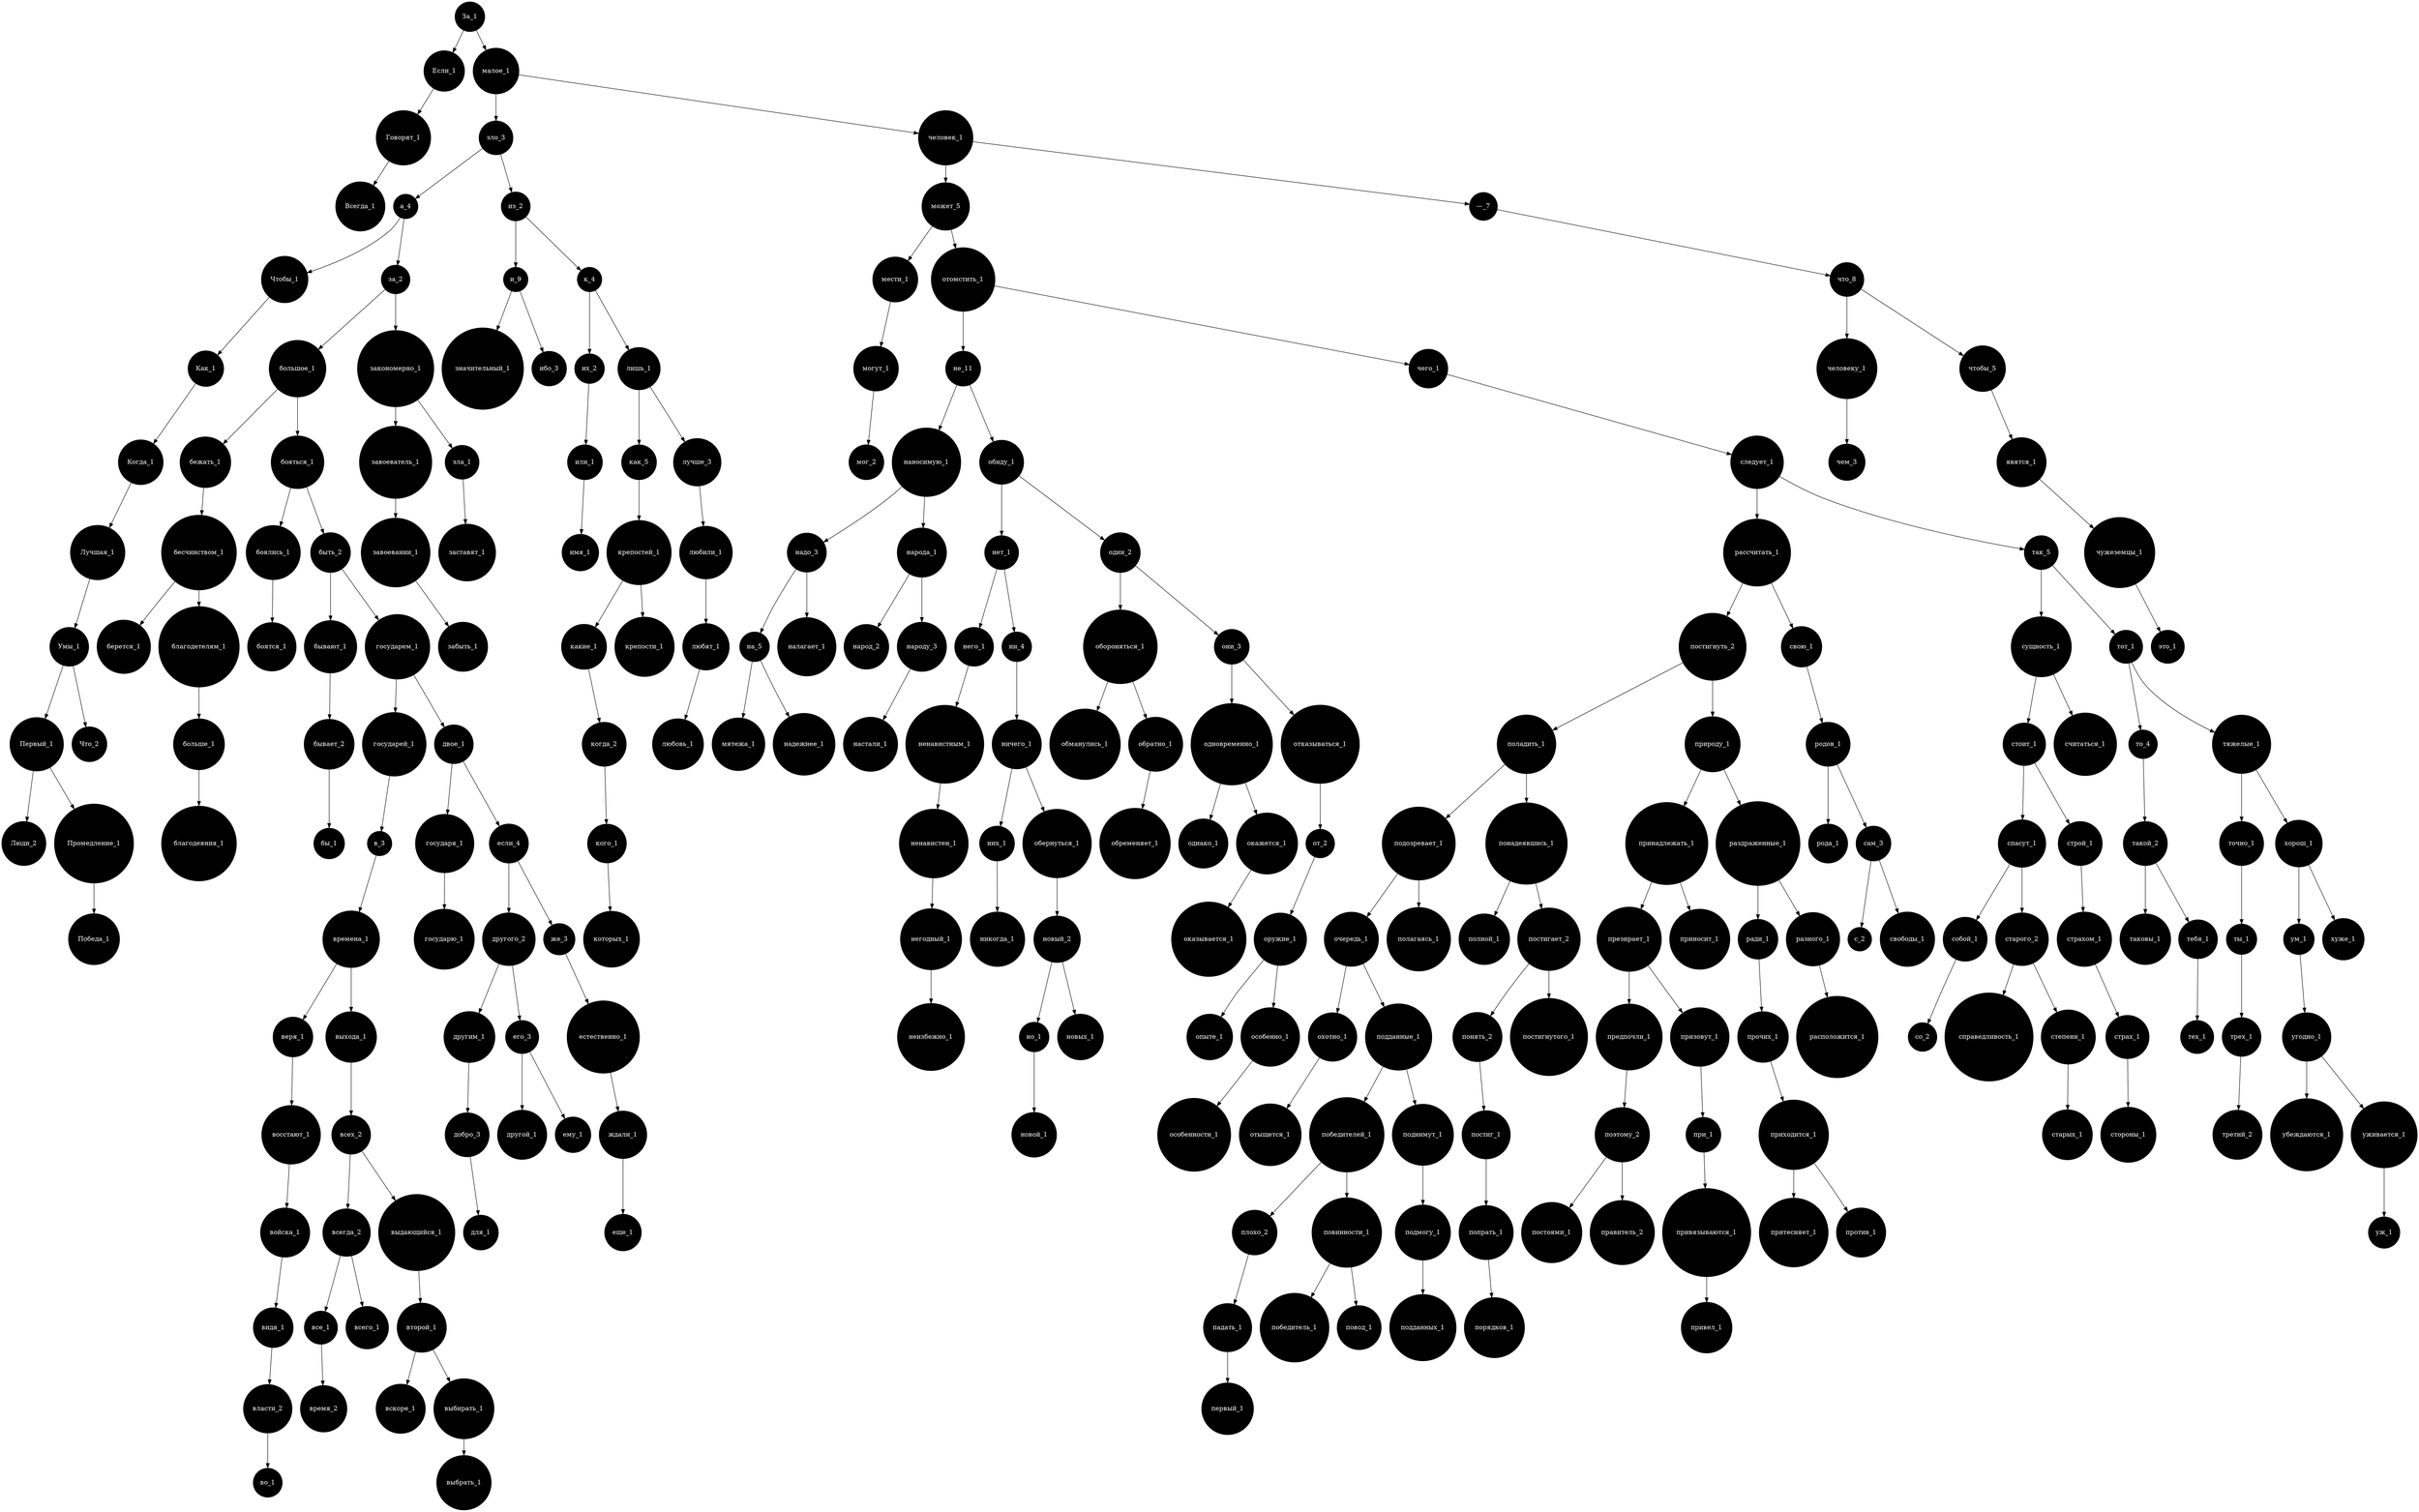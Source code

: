 digraph DEREVO {
node [shape=circle, style=filled, color=black, fontcolor=white];
За_1 -> Если_1;
За_1 -> малое_1;
Если_1 -> Говорят_1;
Говорят_1 -> Всегда_1;
малое_1 -> зло_3;
малое_1 -> человек_1;
зло_3 -> а_4;
зло_3 -> из_2;
а_4 -> Чтобы_1;
а_4 -> за_2;
Чтобы_1 -> Как_1;
Как_1 -> Когда_1;
Когда_1 -> Лучшая_1;
Лучшая_1 -> Умы_1;
Умы_1 -> Первый_1;
Умы_1 -> Что_2;
Первый_1 -> Люди_2;
Первый_1 -> Промедление_1;
Промедление_1 -> Победа_1;
за_2 -> большое_1;
за_2 -> закономерно_1;
большое_1 -> бежать_1;
большое_1 -> бояться_1;
бежать_1 -> бесчинством_1;
бесчинством_1 -> берется_1;
бесчинством_1 -> благодетелям_1;
благодетелям_1 -> больше_1;
больше_1 -> благодеяния_1;
бояться_1 -> боялись_1;
бояться_1 -> быть_2;
боялись_1 -> боятся_1;
быть_2 -> бывают_1;
быть_2 -> государем_1;
бывают_1 -> бывает_2;
бывает_2 -> бы_1;
государем_1 -> государей_1;
государем_1 -> двое_1;
государей_1 -> в_3;
в_3 -> времена_1;
времена_1 -> веря_1;
времена_1 -> выхода_1;
веря_1 -> восстают_1;
восстают_1 -> войска_1;
войска_1 -> видя_1;
видя_1 -> власти_2;
власти_2 -> во_1;
выхода_1 -> всех_2;
всех_2 -> всегда_2;
всех_2 -> выдающийся_1;
всегда_2 -> все_1;
всегда_2 -> всего_1;
все_1 -> время_2;
выдающийся_1 -> второй_1;
второй_1 -> вскоре_1;
второй_1 -> выбирать_1;
выбирать_1 -> выбрать_1;
двое_1 -> государя_1;
двое_1 -> если_4;
государя_1 -> государю_1;
если_4 -> другого_2;
если_4 -> же_3;
другого_2 -> другим_1;
другого_2 -> его_3;
другим_1 -> добро_3;
добро_3 -> для_1;
его_3 -> другой_1;
его_3 -> ему_1;
же_3 -> естественно_1;
естественно_1 -> ждали_1;
ждали_1 -> еще_1;
закономерно_1 -> завоеватель_1;
закономерно_1 -> зла_1;
завоеватель_1 -> завоевании_1;
завоевании_1 -> забыть_1;
зла_1 -> заставят_1;
из_2 -> и_9;
из_2 -> к_4;
и_9 -> значительный_1;
и_9 -> ибо_3;
к_4 -> их_2;
к_4 -> лишь_1;
их_2 -> или_1;
или_1 -> имя_1;
лишь_1 -> как_5;
лишь_1 -> лучше_3;
как_5 -> крепостей_1;
крепостей_1 -> какие_1;
крепостей_1 -> крепости_1;
какие_1 -> когда_2;
когда_2 -> кого_1;
кого_1 -> которых_1;
лучше_3 -> любили_1;
любили_1 -> любят_1;
любят_1 -> любовь_1;
человек_1 -> может_5;
человек_1 -> —_7;
может_5 -> мести_1;
может_5 -> отомстить_1;
мести_1 -> могут_1;
могут_1 -> мог_2;
отомстить_1 -> не_11;
отомстить_1 -> чего_1;
не_11 -> наносимую_1;
не_11 -> обиду_1;
наносимую_1 -> надо_3;
наносимую_1 -> народа_1;
надо_3 -> на_5;
надо_3 -> налагает_1;
на_5 -> мятежа_1;
на_5 -> надежнее_1;
народа_1 -> народ_2;
народа_1 -> народу_3;
народу_3 -> настали_1;
обиду_1 -> нет_1;
обиду_1 -> один_2;
нет_1 -> него_1;
нет_1 -> ни_4;
него_1 -> ненавистным_1;
ненавистным_1 -> ненавистен_1;
ненавистен_1 -> негодный_1;
негодный_1 -> неизбежно_1;
ни_4 -> ничего_1;
ничего_1 -> них_1;
ничего_1 -> обернуться_1;
них_1 -> никогда_1;
обернуться_1 -> новый_2;
новый_2 -> но_1;
новый_2 -> новых_1;
но_1 -> новой_1;
один_2 -> обороняться_1;
один_2 -> они_3;
обороняться_1 -> обманулись_1;
обороняться_1 -> обратно_1;
обратно_1 -> обременяет_1;
они_3 -> одновременно_1;
они_3 -> отказываться_1;
одновременно_1 -> однако_1;
одновременно_1 -> окажется_1;
окажется_1 -> оказывается_1;
отказываться_1 -> от_2;
от_2 -> оружие_1;
оружие_1 -> опыте_1;
оружие_1 -> особенно_1;
особенно_1 -> особенности_1;
чего_1 -> следует_1;
следует_1 -> рассчитать_1;
следует_1 -> так_5;
рассчитать_1 -> постигнуть_2;
рассчитать_1 -> свою_1;
постигнуть_2 -> поладить_1;
постигнуть_2 -> природу_1;
поладить_1 -> подозревает_1;
поладить_1 -> понадеявшись_1;
подозревает_1 -> очередь_1;
подозревает_1 -> полагаясь_1;
очередь_1 -> охотно_1;
очередь_1 -> подданные_1;
охотно_1 -> отыщется_1;
подданные_1 -> победителей_1;
подданные_1 -> поднимут_1;
победителей_1 -> плохо_2;
победителей_1 -> повинности_1;
плохо_2 -> падать_1;
падать_1 -> первый_1;
повинности_1 -> победитель_1;
повинности_1 -> повод_1;
поднимут_1 -> подмогу_1;
подмогу_1 -> подданных_1;
понадеявшись_1 -> полной_1;
понадеявшись_1 -> постигает_2;
постигает_2 -> понять_2;
постигает_2 -> постигнутого_1;
понять_2 -> постиг_1;
постиг_1 -> попрать_1;
попрать_1 -> порядков_1;
природу_1 -> принадлежать_1;
природу_1 -> раздраженные_1;
принадлежать_1 -> презирает_1;
принадлежать_1 -> приносит_1;
презирает_1 -> предпочли_1;
презирает_1 -> призовут_1;
предпочли_1 -> поэтому_2;
поэтому_2 -> постоями_1;
поэтому_2 -> правитель_2;
призовут_1 -> при_1;
при_1 -> привязываются_1;
привязываются_1 -> привел_1;
раздраженные_1 -> ради_1;
раздраженные_1 -> разного_1;
ради_1 -> прочих_1;
прочих_1 -> приходится_1;
приходится_1 -> притесняет_1;
приходится_1 -> против_1;
разного_1 -> расположится_1;
свою_1 -> родов_1;
родов_1 -> рода_1;
родов_1 -> сам_3;
сам_3 -> с_2;
сам_3 -> свободы_1;
так_5 -> сущность_1;
так_5 -> тот_1;
сущность_1 -> стоит_1;
сущность_1 -> считаться_1;
стоит_1 -> спасут_1;
стоит_1 -> строй_1;
спасут_1 -> собой_1;
спасут_1 -> старого_2;
собой_1 -> со_2;
старого_2 -> справедливость_1;
старого_2 -> степени_1;
степени_1 -> старых_1;
строй_1 -> страхом_1;
страхом_1 -> страх_1;
страх_1 -> стороны_1;
тот_1 -> то_4;
тот_1 -> тяжелые_1;
то_4 -> такой_2;
такой_2 -> таковы_1;
такой_2 -> тебя_1;
тебя_1 -> тех_1;
тяжелые_1 -> точно_1;
тяжелые_1 -> хорош_1;
точно_1 -> ты_1;
ты_1 -> трех_1;
трех_1 -> третий_2;
хорош_1 -> ум_1;
хорош_1 -> хуже_1;
ум_1 -> угодно_1;
угодно_1 -> убеждаются_1;
угодно_1 -> уживается_1;
уживается_1 -> уж_1;
—_7 -> что_8;
что_8 -> человеку_1;
что_8 -> чтобы_5;
человеку_1 -> чем_3;
чтобы_5 -> явятся_1;
явятся_1 -> чужеземцы_1;
чужеземцы_1 -> это_1;
}
